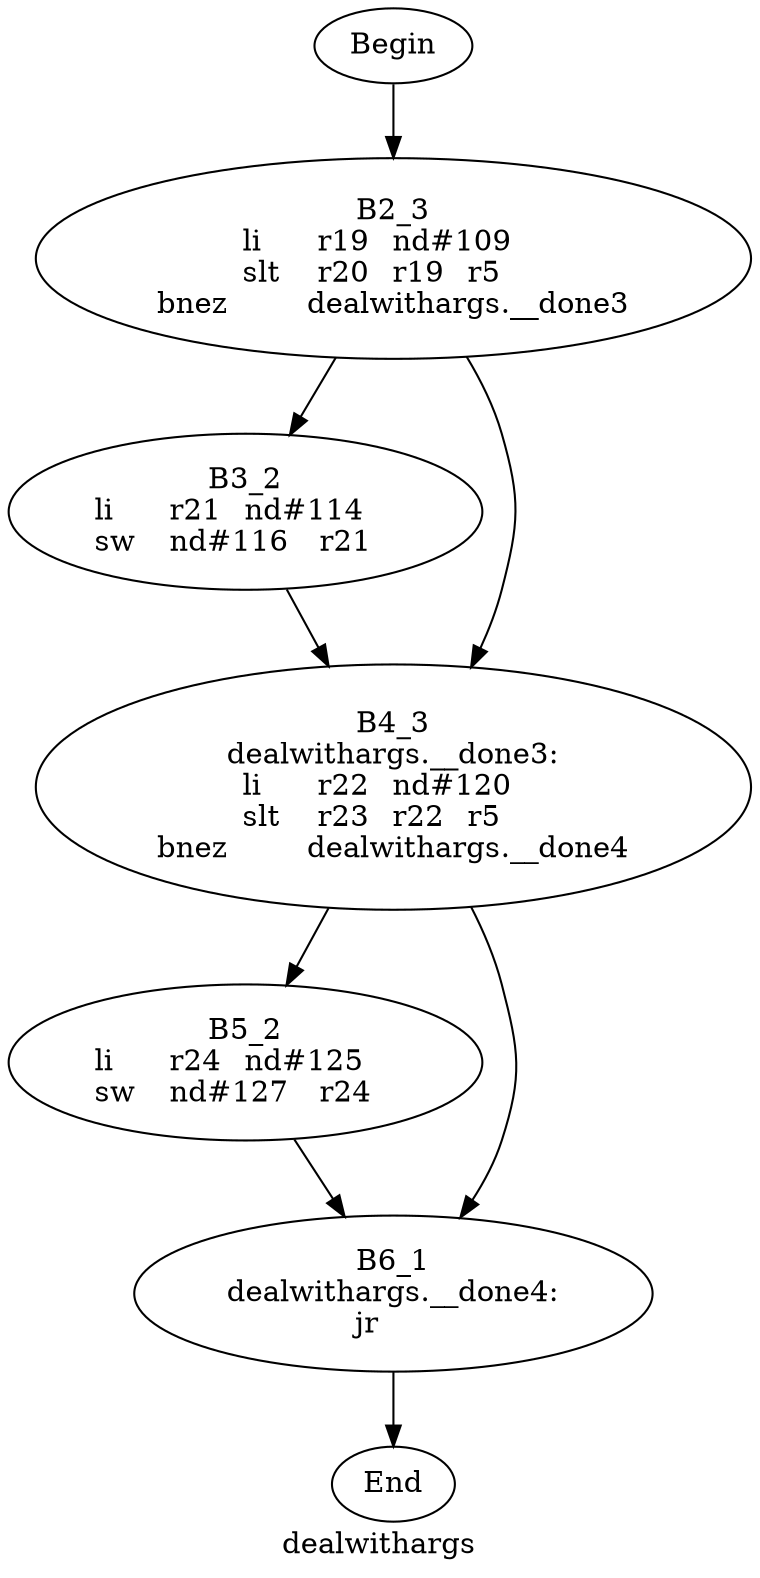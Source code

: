 digraph G{
	label = "dealwithargs"	style = "dashed";
	color = purple;
	Node0 [label = "Begin"];
	Node0 -> {Node2 }
	Node1 [label = "End"];
	Node1 -> {}
	Node2 [label = "B2_3\nli	r19	nd#109	\nslt	r20	r19	r5	\nbnez	dealwithargs.__done3\n"];
	Node2 -> {Node3 Node4 }
	Node3 [label = "B3_2\nli	r21	nd#114	\nsw	nd#116	r21	\n"];
	Node3 -> {Node4 }
	Node4 [label = "B4_3\ndealwithargs.__done3:\nli	r22	nd#120	\nslt	r23	r22	r5	\nbnez	dealwithargs.__done4\n"];
	Node4 -> {Node5 Node6 }
	Node5 [label = "B5_2\nli	r24	nd#125	\nsw	nd#127	r24	\n"];
	Node5 -> {Node6 }
	Node6 [label = "B6_1\ndealwithargs.__done4:\njr	\n"];
	Node6 -> {Node1 }
}
